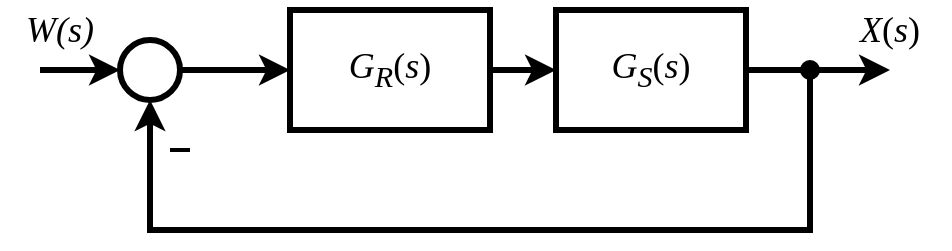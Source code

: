 <mxfile version="21.0.2" type="github"><diagram name="Page-1" id="ph_byzu_aYL5lYIVE-Ck"><mxGraphModel dx="985" dy="560" grid="1" gridSize="10" guides="1" tooltips="1" connect="1" arrows="1" fold="1" page="1" pageScale="1" pageWidth="850" pageHeight="1100" math="0" shadow="0"><root><mxCell id="0"/><mxCell id="1" parent="0"/><mxCell id="kCsf_dEb_IwBwz_RIPwz-3" value="" style="edgeStyle=orthogonalEdgeStyle;rounded=0;orthogonalLoop=1;jettySize=auto;html=1;strokeWidth=3;" parent="1" source="kCsf_dEb_IwBwz_RIPwz-1" target="kCsf_dEb_IwBwz_RIPwz-2" edge="1"><mxGeometry relative="1" as="geometry"/></mxCell><mxCell id="kCsf_dEb_IwBwz_RIPwz-11" value="" style="edgeStyle=orthogonalEdgeStyle;rounded=0;orthogonalLoop=1;jettySize=auto;html=1;strokeWidth=3;endArrow=none;endFill=0;exitX=1;exitY=0.5;exitDx=0;exitDy=0;" parent="1" source="kCsf_dEb_IwBwz_RIPwz-2" target="kCsf_dEb_IwBwz_RIPwz-10" edge="1"><mxGeometry relative="1" as="geometry"><mxPoint x="745" y="80" as="sourcePoint"/></mxGeometry></mxCell><mxCell id="kCsf_dEb_IwBwz_RIPwz-13" value="" style="edgeStyle=orthogonalEdgeStyle;rounded=0;orthogonalLoop=1;jettySize=auto;html=1;strokeWidth=3;" parent="1" source="kCsf_dEb_IwBwz_RIPwz-10" edge="1"><mxGeometry relative="1" as="geometry"><mxPoint x="470" y="80" as="targetPoint"/></mxGeometry></mxCell><mxCell id="kCsf_dEb_IwBwz_RIPwz-10" value="" style="shape=waypoint;sketch=0;size=6;pointerEvents=1;points=[];fillColor=default;resizable=0;rotatable=0;perimeter=centerPerimeter;snapToPoint=1;rounded=0;strokeWidth=3;" parent="1" vertex="1"><mxGeometry x="420" y="70" width="20" height="20" as="geometry"/></mxCell><mxCell id="kCsf_dEb_IwBwz_RIPwz-17" value="" style="edgeStyle=orthogonalEdgeStyle;rounded=0;orthogonalLoop=1;jettySize=auto;html=1;strokeWidth=3;" parent="1" source="kCsf_dEb_IwBwz_RIPwz-16" target="kCsf_dEb_IwBwz_RIPwz-1" edge="1"><mxGeometry relative="1" as="geometry"/></mxCell><mxCell id="kCsf_dEb_IwBwz_RIPwz-16" value="" style="ellipse;whiteSpace=wrap;html=1;rounded=0;strokeWidth=3;" parent="1" vertex="1"><mxGeometry x="85" y="65" width="30" height="30" as="geometry"/></mxCell><mxCell id="kCsf_dEb_IwBwz_RIPwz-18" value="" style="endArrow=classic;html=1;rounded=0;entryX=0;entryY=0.5;entryDx=0;entryDy=0;strokeWidth=3;" parent="1" target="kCsf_dEb_IwBwz_RIPwz-16" edge="1"><mxGeometry width="50" height="50" relative="1" as="geometry"><mxPoint x="45" y="80" as="sourcePoint"/><mxPoint x="725" y="370" as="targetPoint"/></mxGeometry></mxCell><mxCell id="kCsf_dEb_IwBwz_RIPwz-24" value="" style="group" parent="1" vertex="1" connectable="0"><mxGeometry x="170" y="50" width="100" height="60" as="geometry"/></mxCell><mxCell id="kCsf_dEb_IwBwz_RIPwz-1" value="&lt;font style=&quot;font-size: 18px;&quot; face=&quot;Times New Roman&quot;&gt;&lt;i&gt;G&lt;sub&gt;R&lt;/sub&gt;&lt;/i&gt;(&lt;i&gt;s&lt;/i&gt;)&lt;/font&gt;" style="rounded=0;whiteSpace=wrap;html=1;strokeWidth=3;" parent="kCsf_dEb_IwBwz_RIPwz-24" vertex="1"><mxGeometry width="100" height="60" as="geometry"/></mxCell><mxCell id="kCsf_dEb_IwBwz_RIPwz-25" value="" style="group" parent="1" vertex="1" connectable="0"><mxGeometry x="303" y="50" width="95" height="60" as="geometry"/></mxCell><mxCell id="kCsf_dEb_IwBwz_RIPwz-2" value="&lt;font style=&quot;font-size: 18px;&quot;&gt;&lt;font face=&quot;Times New Roman&quot;&gt;&lt;i&gt;G&lt;sub&gt;S&lt;/sub&gt;&lt;/i&gt;(&lt;i&gt;s&lt;/i&gt;)&lt;/font&gt;&lt;/font&gt;" style="rounded=0;whiteSpace=wrap;html=1;strokeWidth=3;" parent="kCsf_dEb_IwBwz_RIPwz-25" vertex="1"><mxGeometry width="95" height="60" as="geometry"/></mxCell><mxCell id="kCsf_dEb_IwBwz_RIPwz-29" value="" style="endArrow=classic;html=1;rounded=0;entryX=0.5;entryY=1;entryDx=0;entryDy=0;strokeWidth=3;" parent="1" source="kCsf_dEb_IwBwz_RIPwz-10" target="kCsf_dEb_IwBwz_RIPwz-16" edge="1"><mxGeometry width="50" height="50" relative="1" as="geometry"><mxPoint x="790" y="110" as="sourcePoint"/><mxPoint x="615" y="200" as="targetPoint"/><Array as="points"><mxPoint x="430" y="160"/><mxPoint x="100" y="160"/></Array></mxGeometry></mxCell><mxCell id="kCsf_dEb_IwBwz_RIPwz-31" value="&lt;i&gt;&lt;font face=&quot;Georgia&quot;&gt;&lt;font style=&quot;font-size: 13px;&quot;&gt;&lt;font style=&quot;font-size: 14px;&quot;&gt;&lt;font style=&quot;font-size: 15px;&quot;&gt;&lt;font style=&quot;font-size: 16px;&quot;&gt;&lt;font style=&quot;font-size: 17px;&quot;&gt;&lt;font style=&quot;font-size: 18px;&quot;&gt;W(s)&lt;/font&gt;&lt;/font&gt;&lt;/font&gt;&lt;/font&gt;&lt;/font&gt;&lt;/font&gt;&lt;/font&gt;&lt;/i&gt;" style="text;html=1;strokeColor=none;fillColor=none;align=center;verticalAlign=middle;whiteSpace=wrap;rounded=0;fontFamily=Times New Roman;" parent="1" vertex="1"><mxGeometry x="25" y="45" width="60" height="30" as="geometry"/></mxCell><mxCell id="kCsf_dEb_IwBwz_RIPwz-34" value="" style="endArrow=none;html=1;rounded=0;strokeWidth=2;" parent="1" edge="1"><mxGeometry width="50" height="50" relative="1" as="geometry"><mxPoint x="120" y="120" as="sourcePoint"/><mxPoint x="110" y="120" as="targetPoint"/></mxGeometry></mxCell><mxCell id="kCsf_dEb_IwBwz_RIPwz-40" value="&lt;i&gt;&lt;font face=&quot;Georgia&quot;&gt;&lt;font style=&quot;font-size: 13px;&quot;&gt;&lt;font style=&quot;font-size: 14px;&quot;&gt;&lt;font style=&quot;font-size: 15px;&quot;&gt;&lt;font style=&quot;font-size: 16px;&quot;&gt;&lt;font style=&quot;font-size: 17px;&quot;&gt;&lt;font style=&quot;font-size: 18px;&quot;&gt;X&lt;/font&gt;&lt;/font&gt;&lt;/font&gt;&lt;/font&gt;&lt;/font&gt;&lt;/font&gt;&lt;/font&gt;&lt;/i&gt;&lt;font face=&quot;Georgia&quot;&gt;&lt;font style=&quot;font-size: 13px;&quot;&gt;&lt;font style=&quot;font-size: 14px;&quot;&gt;&lt;font style=&quot;font-size: 15px;&quot;&gt;&lt;font style=&quot;font-size: 16px;&quot;&gt;&lt;font style=&quot;font-size: 17px;&quot;&gt;&lt;font style=&quot;font-size: 18px;&quot;&gt;(&lt;/font&gt;&lt;/font&gt;&lt;/font&gt;&lt;/font&gt;&lt;/font&gt;&lt;/font&gt;&lt;/font&gt;&lt;i&gt;&lt;font face=&quot;Georgia&quot;&gt;&lt;font style=&quot;font-size: 13px;&quot;&gt;&lt;font style=&quot;font-size: 14px;&quot;&gt;&lt;font style=&quot;font-size: 15px;&quot;&gt;&lt;font style=&quot;font-size: 16px;&quot;&gt;&lt;font style=&quot;font-size: 17px;&quot;&gt;&lt;font style=&quot;font-size: 18px;&quot;&gt;s&lt;/font&gt;&lt;/font&gt;&lt;/font&gt;&lt;/font&gt;&lt;/font&gt;&lt;/font&gt;&lt;/font&gt;&lt;/i&gt;&lt;font face=&quot;Georgia&quot;&gt;&lt;font style=&quot;font-size: 13px;&quot;&gt;&lt;font style=&quot;font-size: 14px;&quot;&gt;&lt;font style=&quot;font-size: 15px;&quot;&gt;&lt;font style=&quot;font-size: 16px;&quot;&gt;&lt;font style=&quot;font-size: 17px;&quot;&gt;&lt;font style=&quot;font-size: 18px;&quot;&gt;)&lt;/font&gt;&lt;/font&gt;&lt;/font&gt;&lt;/font&gt;&lt;/font&gt;&lt;/font&gt;&lt;/font&gt;" style="text;html=1;strokeColor=none;fillColor=none;align=center;verticalAlign=middle;whiteSpace=wrap;rounded=0;fontFamily=Times New Roman;" parent="1" vertex="1"><mxGeometry x="440" y="45" width="60" height="30" as="geometry"/></mxCell></root></mxGraphModel></diagram></mxfile>